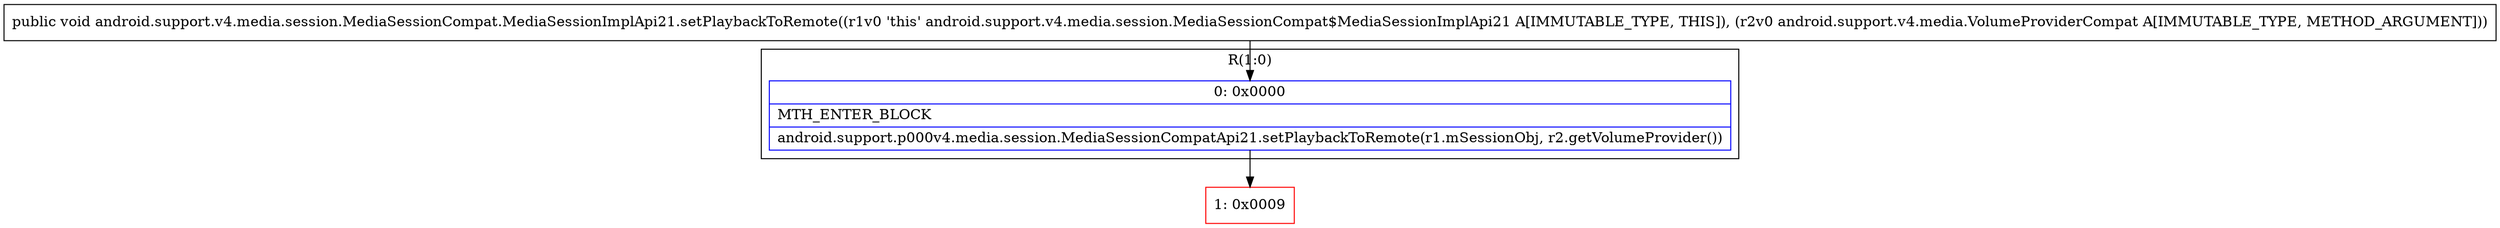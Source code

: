 digraph "CFG forandroid.support.v4.media.session.MediaSessionCompat.MediaSessionImplApi21.setPlaybackToRemote(Landroid\/support\/v4\/media\/VolumeProviderCompat;)V" {
subgraph cluster_Region_1381641195 {
label = "R(1:0)";
node [shape=record,color=blue];
Node_0 [shape=record,label="{0\:\ 0x0000|MTH_ENTER_BLOCK\l|android.support.p000v4.media.session.MediaSessionCompatApi21.setPlaybackToRemote(r1.mSessionObj, r2.getVolumeProvider())\l}"];
}
Node_1 [shape=record,color=red,label="{1\:\ 0x0009}"];
MethodNode[shape=record,label="{public void android.support.v4.media.session.MediaSessionCompat.MediaSessionImplApi21.setPlaybackToRemote((r1v0 'this' android.support.v4.media.session.MediaSessionCompat$MediaSessionImplApi21 A[IMMUTABLE_TYPE, THIS]), (r2v0 android.support.v4.media.VolumeProviderCompat A[IMMUTABLE_TYPE, METHOD_ARGUMENT])) }"];
MethodNode -> Node_0;
Node_0 -> Node_1;
}


